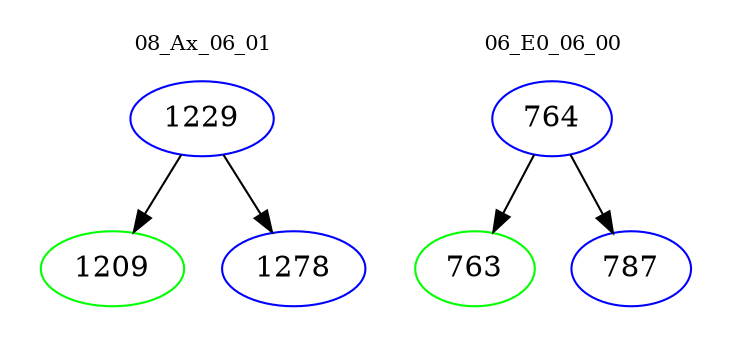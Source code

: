 digraph{
subgraph cluster_0 {
color = white
label = "08_Ax_06_01";
fontsize=10;
T0_1229 [label="1229", color="blue"]
T0_1229 -> T0_1209 [color="black"]
T0_1209 [label="1209", color="green"]
T0_1229 -> T0_1278 [color="black"]
T0_1278 [label="1278", color="blue"]
}
subgraph cluster_1 {
color = white
label = "06_E0_06_00";
fontsize=10;
T1_764 [label="764", color="blue"]
T1_764 -> T1_763 [color="black"]
T1_763 [label="763", color="green"]
T1_764 -> T1_787 [color="black"]
T1_787 [label="787", color="blue"]
}
}
